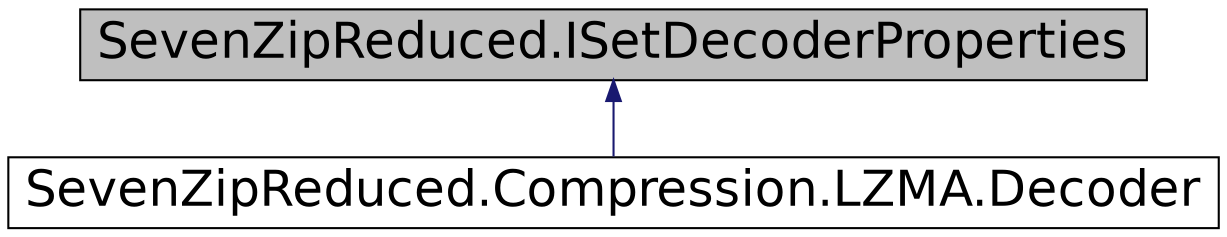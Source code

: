digraph G
{
  edge [fontname="Helvetica",fontsize="24",labelfontname="Helvetica",labelfontsize="24"];
  node [fontname="Helvetica",fontsize="24",shape=record];
  Node1 [label="SevenZipReduced.ISetDecoderProperties",height=0.2,width=0.4,color="black", fillcolor="grey75", style="filled" fontcolor="black"];
  Node1 -> Node2 [dir="back",color="midnightblue",fontsize="24",style="solid",fontname="Helvetica"];
  Node2 [label="SevenZipReduced.Compression.LZMA.Decoder",height=0.2,width=0.4,color="black", fillcolor="white", style="filled",URL="$class_seven_zip_reduced_1_1_compression_1_1_l_z_m_a_1_1_decoder.html"];
}
